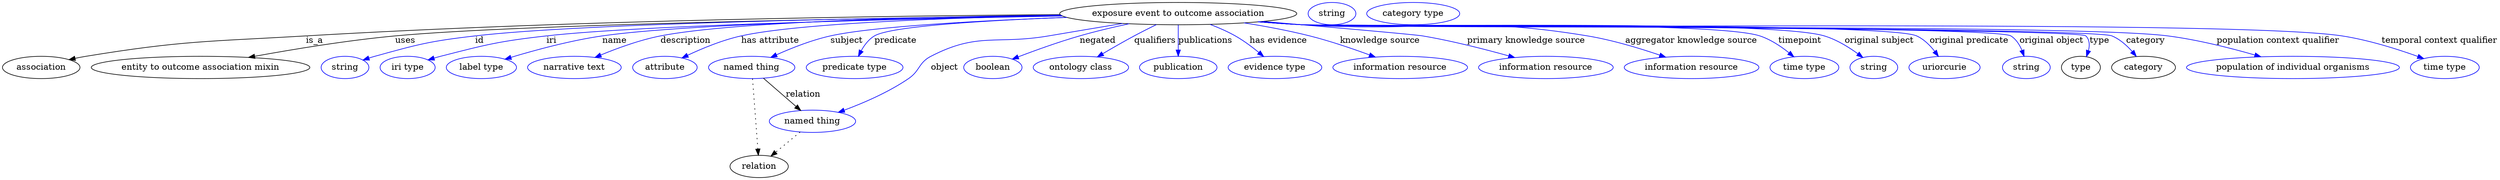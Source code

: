 digraph {
	graph [bb="0,0,4021.4,283"];
	node [label="\N"];
	"exposure event to outcome association"	[height=0.5,
		label="exposure event to outcome association",
		pos="1893.4,265",
		width=5.3079];
	association	[height=0.5,
		pos="62.394,178",
		width=1.7332];
	"exposure event to outcome association" -> association	[label=is_a,
		lp="501.39,221.5",
		pos="e,107.14,190.58 1703,263.38 1432.6,261.57 921.72,254.68 487.39,229 330.1,219.7 289.89,221.5 134.39,196 128.71,195.07 122.81,193.94 \
116.94,192.72"];
	"entity to outcome association mixin"	[height=0.5,
		pos="319.39,178",
		width=4.8926];
	"exposure event to outcome association" -> "entity to outcome association mixin"	[label=uses,
		lp="647.89,221.5",
		pos="e,396.29,194.21 1705,261.81 1405.5,257.81 833.8,247.94 631.39,229 554.95,221.85 468.84,207.57 406.48,196.1"];
	id	[color=blue,
		height=0.5,
		label=string,
		pos="551.39,178",
		width=1.0652];
	"exposure event to outcome association" -> id	[color=blue,
		label=id,
		lp="767.39,221.5",
		pos="e,580.38,189.99 1704.8,262.09 1431.1,258.64 937.41,249.72 760.39,229 687.85,220.51 669.77,215.57 599.39,196 596.29,195.14 593.09,\
194.17 589.89,193.15",
		style=solid];
	iri	[color=blue,
		height=0.5,
		label="iri type",
		pos="652.39,178",
		width=1.2277];
	"exposure event to outcome association" -> iri	[color=blue,
		label=iri,
		lp="883.39,221.5",
		pos="e,685.3,190.22 1706.8,261.1 1458,256.63 1030.9,246.66 875.39,229 798.92,220.32 779.95,215.12 705.39,196 702.02,195.13 698.54,194.17 \
695.05,193.16",
		style=solid];
	name	[color=blue,
		height=0.5,
		label="label type",
		pos="771.39,178",
		width=1.5707];
	"exposure event to outcome association" -> name	[color=blue,
		label=name,
		lp="985.39,221.5",
		pos="e,809.55,191.43 1705.5,261.67 1476.5,258 1103,249.09 965.39,229 914.85,221.62 858.44,206.25 819.54,194.49",
		style=solid];
	description	[color=blue,
		height=0.5,
		label="narrative text",
		pos="921.39,178",
		width=2.0943];
	"exposure event to outcome association" -> description	[color=blue,
		label=description,
		lp="1099.9,221.5",
		pos="e,954.6,194.29 1703.7,262.74 1496.4,260.17 1178,252.4 1059.4,229 1026.4,222.5 990.84,209.44 964.05,198.29",
		style=solid];
	"has attribute"	[color=blue,
		height=0.5,
		label=attribute,
		pos="1066.4,178",
		width=1.4443];
	"exposure event to outcome association" -> "has attribute"	[color=blue,
		label="has attribute",
		lp="1236.4,221.5",
		pos="e,1093.9,193.3 1705.2,261.74 1530.6,258.36 1283.9,249.93 1189.4,229 1159.2,222.31 1126.9,208.9 1102.9,197.65",
		style=solid];
	subject	[color=blue,
		height=0.5,
		label="named thing",
		pos="1206.4,178",
		width=1.9318];
	"exposure event to outcome association" -> subject	[color=blue,
		label=subject,
		lp="1359.4,221.5",
		pos="e,1237.1,194.24 1713.6,258.83 1577.9,253.79 1403.3,244.55 1333.4,229 1303.3,222.3 1270.9,209.48 1246.4,198.5",
		style=solid];
	predicate	[color=blue,
		height=0.5,
		label="predicate type",
		pos="1372.4,178",
		width=2.1665];
	"exposure event to outcome association" -> predicate	[color=blue,
		label=predicate,
		lp="1438.4,221.5",
		pos="e,1378.5,195.95 1713.3,258.9 1585.1,253.95 1431,244.81 1404.4,229 1395.2,223.53 1388.2,214.26 1383.1,205.18",
		style=solid];
	object	[color=blue,
		height=0.5,
		label="named thing",
		pos="1304.4,91",
		width=1.9318];
	"exposure event to outcome association" -> object	[color=blue,
		label=object,
		lp="1517.4,178",
		pos="e,1346,105.47 1803.6,249.11 1766.7,242.94 1723.5,235.68 1684.4,229 1600.3,214.62 1571.1,235.31 1495.4,196 1475.3,185.57 1478.1,172.77 \
1459.4,160 1427.3,138.07 1387,120.64 1355.5,108.92",
		style=solid];
	negated	[color=blue,
		height=0.5,
		label=boolean,
		pos="1595.4,178",
		width=1.2999];
	"exposure event to outcome association" -> negated	[color=blue,
		label=negated,
		lp="1763.4,221.5",
		pos="e,1626.5,191.48 1813.6,248.54 1788.1,243.04 1759.9,236.37 1734.4,229 1700.8,219.31 1663.6,205.77 1636.1,195.22",
		style=solid];
	qualifiers	[color=blue,
		height=0.5,
		label="ontology class",
		pos="1736.4,178",
		width=2.1304];
	"exposure event to outcome association" -> qualifiers	[color=blue,
		label=qualifiers,
		lp="1855.9,221.5",
		pos="e,1762.9,195.02 1858.1,247.2 1846.6,241.58 1833.9,235.17 1822.4,229 1805.5,219.92 1787,209.3 1771.6,200.19",
		style=solid];
	publications	[color=blue,
		height=0.5,
		label=publication,
		pos="1893.4,178",
		width=1.7332];
	"exposure event to outcome association" -> publications	[color=blue,
		label=publications,
		lp="1937.4,221.5",
		pos="e,1893.4,196.18 1893.4,246.8 1893.4,235.16 1893.4,219.55 1893.4,206.24",
		style=solid];
	"has evidence"	[color=blue,
		height=0.5,
		label="evidence type",
		pos="2049.4,178",
		width=2.0943];
	"exposure event to outcome association" -> "has evidence"	[color=blue,
		label="has evidence",
		lp="2054.9,221.5",
		pos="e,2031.1,195.69 1944.8,247.56 1958.3,242.39 1972.7,236.13 1985.4,229 1998.7,221.48 2012.3,211.34 2023.5,202.15",
		style=solid];
	"knowledge source"	[color=blue,
		height=0.5,
		label="information resource",
		pos="2251.4,178",
		width=3.015];
	"exposure event to outcome association" -> "knowledge source"	[color=blue,
		label="knowledge source",
		lp="2218.9,221.5",
		pos="e,2211.3,194.73 1999.5,250.03 2033.6,244.6 2071.3,237.59 2105.4,229 2138,220.77 2173.8,208.57 2201.8,198.28",
		style=solid];
	"primary knowledge source"	[color=blue,
		height=0.5,
		label="information resource",
		pos="2486.4,178",
		width=3.015];
	"exposure event to outcome association" -> "primary knowledge source"	[color=blue,
		label="primary knowledge source",
		lp="2454.4,221.5",
		pos="e,2436.1,193.96 2029.8,252.39 2138.5,243.07 2274.6,231.17 2287.4,229 2334.7,221.01 2387.2,207.6 2426.5,196.68",
		style=solid];
	"aggregator knowledge source"	[color=blue,
		height=0.5,
		label="information resource",
		pos="2721.4,178",
		width=3.015];
	"exposure event to outcome association" -> "aggregator knowledge source"	[color=blue,
		label="aggregator knowledge source",
		lp="2720.9,221.5",
		pos="e,2679.6,194.62 2025.1,251.94 2047.9,250.11 2071.3,248.37 2093.4,247 2297.6,234.33 2351.5,262.44 2553.4,229 2593.3,222.4 2637,209.19 \
2669.8,198.01",
		style=solid];
	timepoint	[color=blue,
		height=0.5,
		label="time type",
		pos="2903.4,178",
		width=1.5346];
	"exposure event to outcome association" -> timepoint	[color=blue,
		label=timepoint,
		lp="2896.4,221.5",
		pos="e,2886.4,195.18 2023.5,251.8 2046.8,249.94 2070.8,248.24 2093.4,247 2175.3,242.52 2753.4,254.47 2831.4,229 2848.6,223.38 2865.4,\
212.19 2878.4,201.82",
		style=solid];
	"original subject"	[color=blue,
		height=0.5,
		label=string,
		pos="3015.4,178",
		width=1.0652];
	"exposure event to outcome association" -> "original subject"	[color=blue,
		label="original subject",
		lp="3024.4,221.5",
		pos="e,2997.7,194 2023.2,251.76 2046.6,249.9 2070.7,248.21 2093.4,247 2186.8,242.03 2845.7,255.76 2935.4,229 2955.1,223.13 2974.7,211.01 \
2989.5,200.18",
		style=solid];
	"original predicate"	[color=blue,
		height=0.5,
		label=uriorcurie,
		pos="3129.4,178",
		width=1.5887];
	"exposure event to outcome association" -> "original predicate"	[color=blue,
		label="original predicate",
		lp="3168.9,221.5",
		pos="e,3119.5,195.82 2022.7,251.74 2046.2,249.87 2070.5,248.18 2093.4,247 2148.4,244.17 3034.3,251.86 3084.4,229 3096.1,223.68 3106,213.72 \
3113.5,204.08",
		style=solid];
	"original object"	[color=blue,
		height=0.5,
		label=string,
		pos="3261.4,178",
		width=1.0652];
	"exposure event to outcome association" -> "original object"	[color=blue,
		label="original object",
		lp="3301.9,221.5",
		pos="e,3257.7,196.04 2022.4,251.72 2046,249.85 2070.4,248.16 2093.4,247 2125.1,245.4 3209.5,245.91 3236.4,229 3244.8,223.69 3250.5,214.58 \
3254.3,205.58",
		style=solid];
	type	[height=0.5,
		pos="3349.4,178",
		width=0.86659];
	"exposure event to outcome association" -> type	[color=blue,
		label=type,
		lp="3379.4,221.5",
		pos="e,3358.4,195.57 2022.4,251.69 2046,249.82 2070.4,248.14 2093.4,247 2110.9,246.13 3345.1,241.5 3357.4,229 3363.5,222.79 3363.7,213.89 \
3361.6,205.31",
		style=solid];
	category	[height=0.5,
		pos="3450.4,178",
		width=1.4263];
	"exposure event to outcome association" -> category	[color=blue,
		label=category,
		lp="3453.9,221.5",
		pos="e,3438.7,195.89 2022.4,251.68 2046,249.81 2070.4,248.13 2093.4,247 2129.6,245.21 3365.9,242.95 3399.4,229 3412.2,223.66 3423.6,213.41 \
3432.3,203.58",
		style=solid];
	"population context qualifier"	[color=blue,
		height=0.5,
		label="population of individual organisms",
		pos="3691.4,178",
		width=4.7662];
	"exposure event to outcome association" -> "population context qualifier"	[color=blue,
		label="population context qualifier",
		lp="3667.4,221.5",
		pos="e,3639.7,195.28 2022.1,251.68 2045.8,249.81 2070.3,248.13 2093.4,247 2248.3,239.43 3335.5,248.77 3489.4,229 3537.3,222.85 3590.2,\
209.49 3629.9,198.12",
		style=solid];
	"temporal context qualifier"	[color=blue,
		height=0.5,
		label="time type",
		pos="3936.4,178",
		width=1.5346];
	"exposure event to outcome association" -> "temporal context qualifier"	[color=blue,
		label="temporal context qualifier",
		lp="3927.9,221.5",
		pos="e,3902.4,192.33 2021.9,251.66 2045.6,249.79 2070.2,248.11 2093.4,247 2279.5,238.1 3586.2,257.15 3770.4,229 3812.9,222.51 3859.6,\
207.71 3892.6,195.89",
		style=solid];
	subject -> object	[label=relation,
		lp="1289.4,134.5",
		pos="e,1285.6,108.34 1225.3,160.61 1240.2,147.68 1261.2,129.47 1277.8,115.07"];
	relation	[height=0.5,
		pos="1218.4,18",
		width=1.2999];
	subject -> relation	[pos="e,1217.1,36.188 1207.7,159.79 1209.8,132.48 1213.8,78.994 1216.3,46.38",
		style=dotted];
	object -> relation	[pos="e,1237.3,34.647 1284.4,73.533 1272.8,63.922 1258,51.669 1245.3,41.213",
		style=dotted];
	association_type	[color=blue,
		height=0.5,
		label=string,
		pos="2140.4,265",
		width=1.0652];
	association_category	[color=blue,
		height=0.5,
		label="category type",
		pos="2271.4,265",
		width=2.0762];
}
